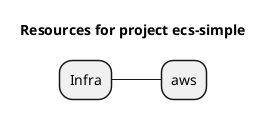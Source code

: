 @startmindmap
title Resources for project ecs-simple
skinparam monochrome true
+ Infra
++ aws

@endmindmap